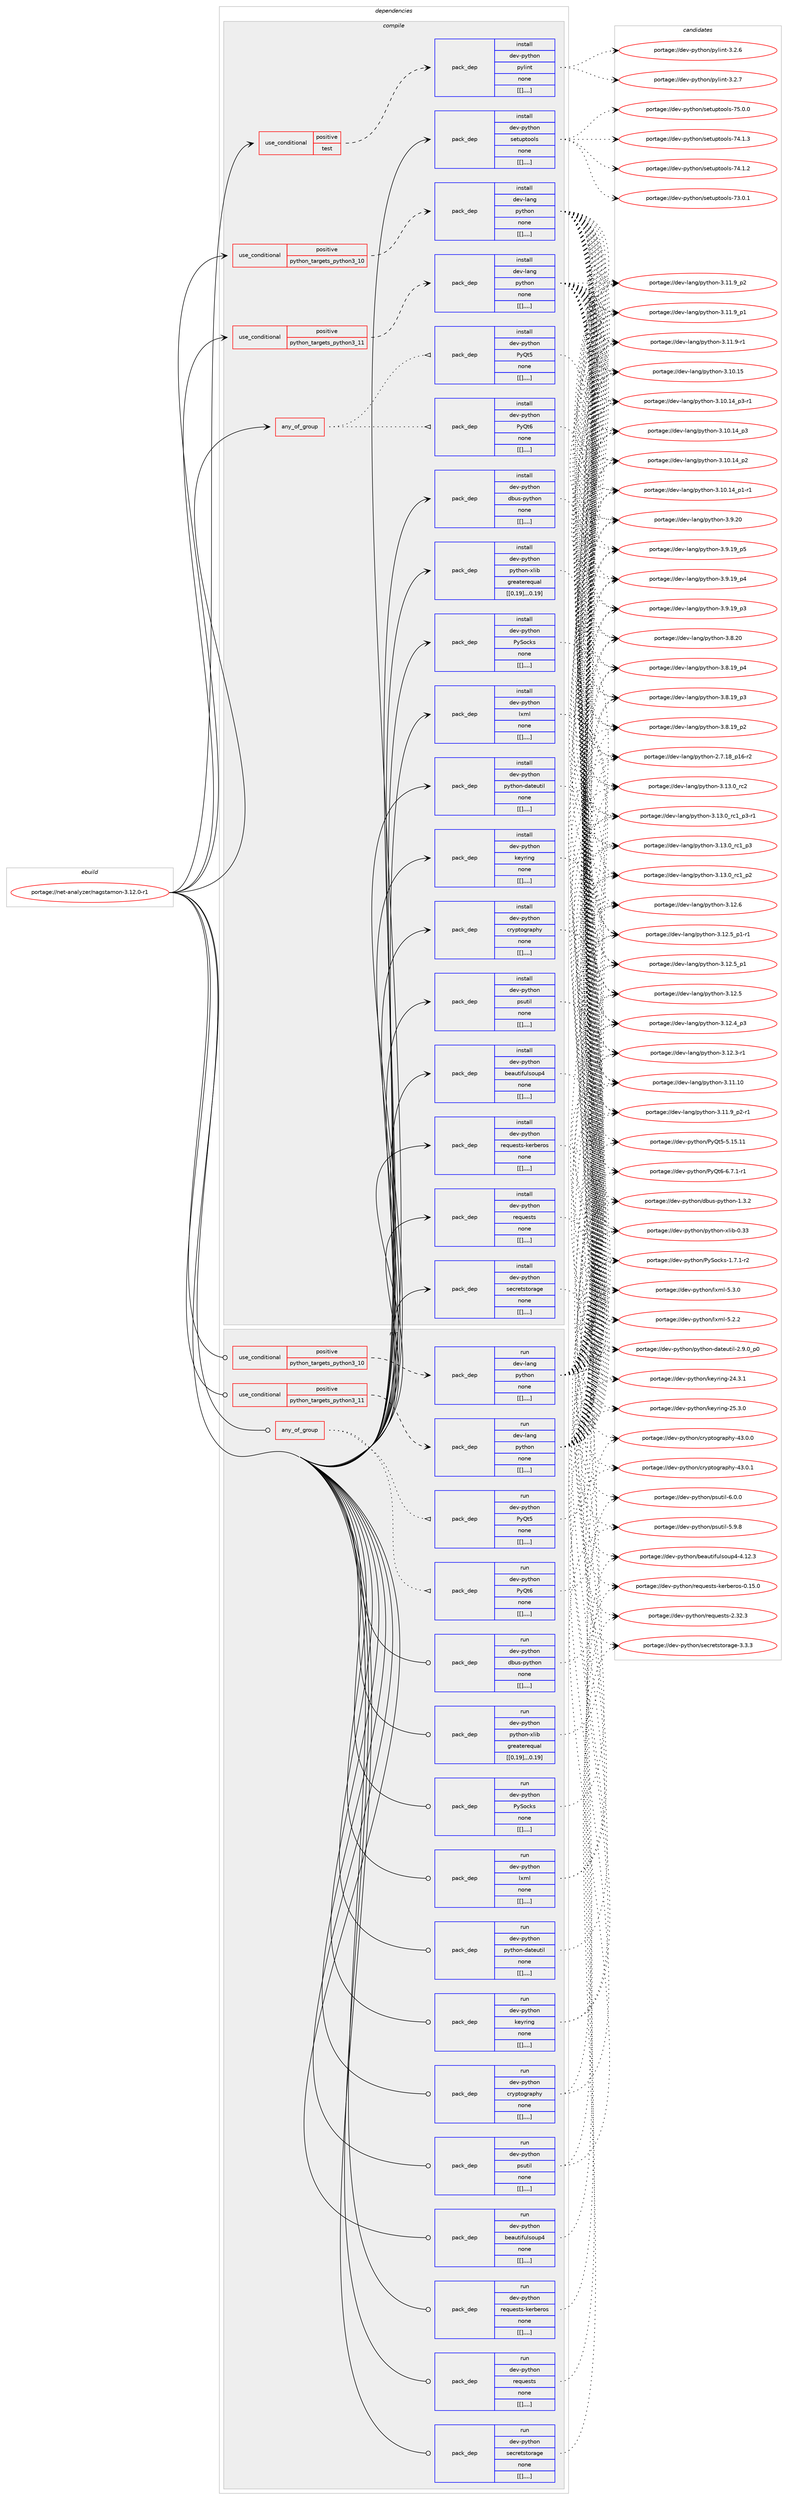 digraph prolog {

# *************
# Graph options
# *************

newrank=true;
concentrate=true;
compound=true;
graph [rankdir=LR,fontname=Helvetica,fontsize=10,ranksep=1.5];#, ranksep=2.5, nodesep=0.2];
edge  [arrowhead=vee];
node  [fontname=Helvetica,fontsize=10];

# **********
# The ebuild
# **********

subgraph cluster_leftcol {
color=gray;
label=<<i>ebuild</i>>;
id [label="portage://net-analyzer/nagstamon-3.12.0-r1", color=red, width=4, href="../net-analyzer/nagstamon-3.12.0-r1.svg"];
}

# ****************
# The dependencies
# ****************

subgraph cluster_midcol {
color=gray;
label=<<i>dependencies</i>>;
subgraph cluster_compile {
fillcolor="#eeeeee";
style=filled;
label=<<i>compile</i>>;
subgraph any2552 {
dependency357242 [label=<<TABLE BORDER="0" CELLBORDER="1" CELLSPACING="0" CELLPADDING="4"><TR><TD CELLPADDING="10">any_of_group</TD></TR></TABLE>>, shape=none, color=red];subgraph pack262703 {
dependency357243 [label=<<TABLE BORDER="0" CELLBORDER="1" CELLSPACING="0" CELLPADDING="4" WIDTH="220"><TR><TD ROWSPAN="6" CELLPADDING="30">pack_dep</TD></TR><TR><TD WIDTH="110">install</TD></TR><TR><TD>dev-python</TD></TR><TR><TD>PyQt6</TD></TR><TR><TD>none</TD></TR><TR><TD>[[],,,,]</TD></TR></TABLE>>, shape=none, color=blue];
}
dependency357242:e -> dependency357243:w [weight=20,style="dotted",arrowhead="oinv"];
subgraph pack262704 {
dependency357244 [label=<<TABLE BORDER="0" CELLBORDER="1" CELLSPACING="0" CELLPADDING="4" WIDTH="220"><TR><TD ROWSPAN="6" CELLPADDING="30">pack_dep</TD></TR><TR><TD WIDTH="110">install</TD></TR><TR><TD>dev-python</TD></TR><TR><TD>PyQt5</TD></TR><TR><TD>none</TD></TR><TR><TD>[[],,,,]</TD></TR></TABLE>>, shape=none, color=blue];
}
dependency357242:e -> dependency357244:w [weight=20,style="dotted",arrowhead="oinv"];
}
id:e -> dependency357242:w [weight=20,style="solid",arrowhead="vee"];
subgraph cond91809 {
dependency357245 [label=<<TABLE BORDER="0" CELLBORDER="1" CELLSPACING="0" CELLPADDING="4"><TR><TD ROWSPAN="3" CELLPADDING="10">use_conditional</TD></TR><TR><TD>positive</TD></TR><TR><TD>python_targets_python3_10</TD></TR></TABLE>>, shape=none, color=red];
subgraph pack262705 {
dependency357246 [label=<<TABLE BORDER="0" CELLBORDER="1" CELLSPACING="0" CELLPADDING="4" WIDTH="220"><TR><TD ROWSPAN="6" CELLPADDING="30">pack_dep</TD></TR><TR><TD WIDTH="110">install</TD></TR><TR><TD>dev-lang</TD></TR><TR><TD>python</TD></TR><TR><TD>none</TD></TR><TR><TD>[[],,,,]</TD></TR></TABLE>>, shape=none, color=blue];
}
dependency357245:e -> dependency357246:w [weight=20,style="dashed",arrowhead="vee"];
}
id:e -> dependency357245:w [weight=20,style="solid",arrowhead="vee"];
subgraph cond91810 {
dependency357247 [label=<<TABLE BORDER="0" CELLBORDER="1" CELLSPACING="0" CELLPADDING="4"><TR><TD ROWSPAN="3" CELLPADDING="10">use_conditional</TD></TR><TR><TD>positive</TD></TR><TR><TD>python_targets_python3_11</TD></TR></TABLE>>, shape=none, color=red];
subgraph pack262706 {
dependency357248 [label=<<TABLE BORDER="0" CELLBORDER="1" CELLSPACING="0" CELLPADDING="4" WIDTH="220"><TR><TD ROWSPAN="6" CELLPADDING="30">pack_dep</TD></TR><TR><TD WIDTH="110">install</TD></TR><TR><TD>dev-lang</TD></TR><TR><TD>python</TD></TR><TR><TD>none</TD></TR><TR><TD>[[],,,,]</TD></TR></TABLE>>, shape=none, color=blue];
}
dependency357247:e -> dependency357248:w [weight=20,style="dashed",arrowhead="vee"];
}
id:e -> dependency357247:w [weight=20,style="solid",arrowhead="vee"];
subgraph cond91811 {
dependency357249 [label=<<TABLE BORDER="0" CELLBORDER="1" CELLSPACING="0" CELLPADDING="4"><TR><TD ROWSPAN="3" CELLPADDING="10">use_conditional</TD></TR><TR><TD>positive</TD></TR><TR><TD>test</TD></TR></TABLE>>, shape=none, color=red];
subgraph pack262707 {
dependency357250 [label=<<TABLE BORDER="0" CELLBORDER="1" CELLSPACING="0" CELLPADDING="4" WIDTH="220"><TR><TD ROWSPAN="6" CELLPADDING="30">pack_dep</TD></TR><TR><TD WIDTH="110">install</TD></TR><TR><TD>dev-python</TD></TR><TR><TD>pylint</TD></TR><TR><TD>none</TD></TR><TR><TD>[[],,,,]</TD></TR></TABLE>>, shape=none, color=blue];
}
dependency357249:e -> dependency357250:w [weight=20,style="dashed",arrowhead="vee"];
}
id:e -> dependency357249:w [weight=20,style="solid",arrowhead="vee"];
subgraph pack262708 {
dependency357251 [label=<<TABLE BORDER="0" CELLBORDER="1" CELLSPACING="0" CELLPADDING="4" WIDTH="220"><TR><TD ROWSPAN="6" CELLPADDING="30">pack_dep</TD></TR><TR><TD WIDTH="110">install</TD></TR><TR><TD>dev-python</TD></TR><TR><TD>PySocks</TD></TR><TR><TD>none</TD></TR><TR><TD>[[],,,,]</TD></TR></TABLE>>, shape=none, color=blue];
}
id:e -> dependency357251:w [weight=20,style="solid",arrowhead="vee"];
subgraph pack262709 {
dependency357252 [label=<<TABLE BORDER="0" CELLBORDER="1" CELLSPACING="0" CELLPADDING="4" WIDTH="220"><TR><TD ROWSPAN="6" CELLPADDING="30">pack_dep</TD></TR><TR><TD WIDTH="110">install</TD></TR><TR><TD>dev-python</TD></TR><TR><TD>beautifulsoup4</TD></TR><TR><TD>none</TD></TR><TR><TD>[[],,,,]</TD></TR></TABLE>>, shape=none, color=blue];
}
id:e -> dependency357252:w [weight=20,style="solid",arrowhead="vee"];
subgraph pack262710 {
dependency357253 [label=<<TABLE BORDER="0" CELLBORDER="1" CELLSPACING="0" CELLPADDING="4" WIDTH="220"><TR><TD ROWSPAN="6" CELLPADDING="30">pack_dep</TD></TR><TR><TD WIDTH="110">install</TD></TR><TR><TD>dev-python</TD></TR><TR><TD>cryptography</TD></TR><TR><TD>none</TD></TR><TR><TD>[[],,,,]</TD></TR></TABLE>>, shape=none, color=blue];
}
id:e -> dependency357253:w [weight=20,style="solid",arrowhead="vee"];
subgraph pack262711 {
dependency357254 [label=<<TABLE BORDER="0" CELLBORDER="1" CELLSPACING="0" CELLPADDING="4" WIDTH="220"><TR><TD ROWSPAN="6" CELLPADDING="30">pack_dep</TD></TR><TR><TD WIDTH="110">install</TD></TR><TR><TD>dev-python</TD></TR><TR><TD>dbus-python</TD></TR><TR><TD>none</TD></TR><TR><TD>[[],,,,]</TD></TR></TABLE>>, shape=none, color=blue];
}
id:e -> dependency357254:w [weight=20,style="solid",arrowhead="vee"];
subgraph pack262712 {
dependency357255 [label=<<TABLE BORDER="0" CELLBORDER="1" CELLSPACING="0" CELLPADDING="4" WIDTH="220"><TR><TD ROWSPAN="6" CELLPADDING="30">pack_dep</TD></TR><TR><TD WIDTH="110">install</TD></TR><TR><TD>dev-python</TD></TR><TR><TD>keyring</TD></TR><TR><TD>none</TD></TR><TR><TD>[[],,,,]</TD></TR></TABLE>>, shape=none, color=blue];
}
id:e -> dependency357255:w [weight=20,style="solid",arrowhead="vee"];
subgraph pack262713 {
dependency357256 [label=<<TABLE BORDER="0" CELLBORDER="1" CELLSPACING="0" CELLPADDING="4" WIDTH="220"><TR><TD ROWSPAN="6" CELLPADDING="30">pack_dep</TD></TR><TR><TD WIDTH="110">install</TD></TR><TR><TD>dev-python</TD></TR><TR><TD>lxml</TD></TR><TR><TD>none</TD></TR><TR><TD>[[],,,,]</TD></TR></TABLE>>, shape=none, color=blue];
}
id:e -> dependency357256:w [weight=20,style="solid",arrowhead="vee"];
subgraph pack262714 {
dependency357257 [label=<<TABLE BORDER="0" CELLBORDER="1" CELLSPACING="0" CELLPADDING="4" WIDTH="220"><TR><TD ROWSPAN="6" CELLPADDING="30">pack_dep</TD></TR><TR><TD WIDTH="110">install</TD></TR><TR><TD>dev-python</TD></TR><TR><TD>psutil</TD></TR><TR><TD>none</TD></TR><TR><TD>[[],,,,]</TD></TR></TABLE>>, shape=none, color=blue];
}
id:e -> dependency357257:w [weight=20,style="solid",arrowhead="vee"];
subgraph pack262715 {
dependency357258 [label=<<TABLE BORDER="0" CELLBORDER="1" CELLSPACING="0" CELLPADDING="4" WIDTH="220"><TR><TD ROWSPAN="6" CELLPADDING="30">pack_dep</TD></TR><TR><TD WIDTH="110">install</TD></TR><TR><TD>dev-python</TD></TR><TR><TD>python-dateutil</TD></TR><TR><TD>none</TD></TR><TR><TD>[[],,,,]</TD></TR></TABLE>>, shape=none, color=blue];
}
id:e -> dependency357258:w [weight=20,style="solid",arrowhead="vee"];
subgraph pack262716 {
dependency357259 [label=<<TABLE BORDER="0" CELLBORDER="1" CELLSPACING="0" CELLPADDING="4" WIDTH="220"><TR><TD ROWSPAN="6" CELLPADDING="30">pack_dep</TD></TR><TR><TD WIDTH="110">install</TD></TR><TR><TD>dev-python</TD></TR><TR><TD>python-xlib</TD></TR><TR><TD>greaterequal</TD></TR><TR><TD>[[0,19],,,0.19]</TD></TR></TABLE>>, shape=none, color=blue];
}
id:e -> dependency357259:w [weight=20,style="solid",arrowhead="vee"];
subgraph pack262717 {
dependency357260 [label=<<TABLE BORDER="0" CELLBORDER="1" CELLSPACING="0" CELLPADDING="4" WIDTH="220"><TR><TD ROWSPAN="6" CELLPADDING="30">pack_dep</TD></TR><TR><TD WIDTH="110">install</TD></TR><TR><TD>dev-python</TD></TR><TR><TD>requests</TD></TR><TR><TD>none</TD></TR><TR><TD>[[],,,,]</TD></TR></TABLE>>, shape=none, color=blue];
}
id:e -> dependency357260:w [weight=20,style="solid",arrowhead="vee"];
subgraph pack262718 {
dependency357261 [label=<<TABLE BORDER="0" CELLBORDER="1" CELLSPACING="0" CELLPADDING="4" WIDTH="220"><TR><TD ROWSPAN="6" CELLPADDING="30">pack_dep</TD></TR><TR><TD WIDTH="110">install</TD></TR><TR><TD>dev-python</TD></TR><TR><TD>requests-kerberos</TD></TR><TR><TD>none</TD></TR><TR><TD>[[],,,,]</TD></TR></TABLE>>, shape=none, color=blue];
}
id:e -> dependency357261:w [weight=20,style="solid",arrowhead="vee"];
subgraph pack262719 {
dependency357262 [label=<<TABLE BORDER="0" CELLBORDER="1" CELLSPACING="0" CELLPADDING="4" WIDTH="220"><TR><TD ROWSPAN="6" CELLPADDING="30">pack_dep</TD></TR><TR><TD WIDTH="110">install</TD></TR><TR><TD>dev-python</TD></TR><TR><TD>secretstorage</TD></TR><TR><TD>none</TD></TR><TR><TD>[[],,,,]</TD></TR></TABLE>>, shape=none, color=blue];
}
id:e -> dependency357262:w [weight=20,style="solid",arrowhead="vee"];
subgraph pack262720 {
dependency357263 [label=<<TABLE BORDER="0" CELLBORDER="1" CELLSPACING="0" CELLPADDING="4" WIDTH="220"><TR><TD ROWSPAN="6" CELLPADDING="30">pack_dep</TD></TR><TR><TD WIDTH="110">install</TD></TR><TR><TD>dev-python</TD></TR><TR><TD>setuptools</TD></TR><TR><TD>none</TD></TR><TR><TD>[[],,,,]</TD></TR></TABLE>>, shape=none, color=blue];
}
id:e -> dependency357263:w [weight=20,style="solid",arrowhead="vee"];
}
subgraph cluster_compileandrun {
fillcolor="#eeeeee";
style=filled;
label=<<i>compile and run</i>>;
}
subgraph cluster_run {
fillcolor="#eeeeee";
style=filled;
label=<<i>run</i>>;
subgraph any2553 {
dependency357264 [label=<<TABLE BORDER="0" CELLBORDER="1" CELLSPACING="0" CELLPADDING="4"><TR><TD CELLPADDING="10">any_of_group</TD></TR></TABLE>>, shape=none, color=red];subgraph pack262721 {
dependency357265 [label=<<TABLE BORDER="0" CELLBORDER="1" CELLSPACING="0" CELLPADDING="4" WIDTH="220"><TR><TD ROWSPAN="6" CELLPADDING="30">pack_dep</TD></TR><TR><TD WIDTH="110">run</TD></TR><TR><TD>dev-python</TD></TR><TR><TD>PyQt6</TD></TR><TR><TD>none</TD></TR><TR><TD>[[],,,,]</TD></TR></TABLE>>, shape=none, color=blue];
}
dependency357264:e -> dependency357265:w [weight=20,style="dotted",arrowhead="oinv"];
subgraph pack262722 {
dependency357266 [label=<<TABLE BORDER="0" CELLBORDER="1" CELLSPACING="0" CELLPADDING="4" WIDTH="220"><TR><TD ROWSPAN="6" CELLPADDING="30">pack_dep</TD></TR><TR><TD WIDTH="110">run</TD></TR><TR><TD>dev-python</TD></TR><TR><TD>PyQt5</TD></TR><TR><TD>none</TD></TR><TR><TD>[[],,,,]</TD></TR></TABLE>>, shape=none, color=blue];
}
dependency357264:e -> dependency357266:w [weight=20,style="dotted",arrowhead="oinv"];
}
id:e -> dependency357264:w [weight=20,style="solid",arrowhead="odot"];
subgraph cond91812 {
dependency357267 [label=<<TABLE BORDER="0" CELLBORDER="1" CELLSPACING="0" CELLPADDING="4"><TR><TD ROWSPAN="3" CELLPADDING="10">use_conditional</TD></TR><TR><TD>positive</TD></TR><TR><TD>python_targets_python3_10</TD></TR></TABLE>>, shape=none, color=red];
subgraph pack262723 {
dependency357268 [label=<<TABLE BORDER="0" CELLBORDER="1" CELLSPACING="0" CELLPADDING="4" WIDTH="220"><TR><TD ROWSPAN="6" CELLPADDING="30">pack_dep</TD></TR><TR><TD WIDTH="110">run</TD></TR><TR><TD>dev-lang</TD></TR><TR><TD>python</TD></TR><TR><TD>none</TD></TR><TR><TD>[[],,,,]</TD></TR></TABLE>>, shape=none, color=blue];
}
dependency357267:e -> dependency357268:w [weight=20,style="dashed",arrowhead="vee"];
}
id:e -> dependency357267:w [weight=20,style="solid",arrowhead="odot"];
subgraph cond91813 {
dependency357269 [label=<<TABLE BORDER="0" CELLBORDER="1" CELLSPACING="0" CELLPADDING="4"><TR><TD ROWSPAN="3" CELLPADDING="10">use_conditional</TD></TR><TR><TD>positive</TD></TR><TR><TD>python_targets_python3_11</TD></TR></TABLE>>, shape=none, color=red];
subgraph pack262724 {
dependency357270 [label=<<TABLE BORDER="0" CELLBORDER="1" CELLSPACING="0" CELLPADDING="4" WIDTH="220"><TR><TD ROWSPAN="6" CELLPADDING="30">pack_dep</TD></TR><TR><TD WIDTH="110">run</TD></TR><TR><TD>dev-lang</TD></TR><TR><TD>python</TD></TR><TR><TD>none</TD></TR><TR><TD>[[],,,,]</TD></TR></TABLE>>, shape=none, color=blue];
}
dependency357269:e -> dependency357270:w [weight=20,style="dashed",arrowhead="vee"];
}
id:e -> dependency357269:w [weight=20,style="solid",arrowhead="odot"];
subgraph pack262725 {
dependency357271 [label=<<TABLE BORDER="0" CELLBORDER="1" CELLSPACING="0" CELLPADDING="4" WIDTH="220"><TR><TD ROWSPAN="6" CELLPADDING="30">pack_dep</TD></TR><TR><TD WIDTH="110">run</TD></TR><TR><TD>dev-python</TD></TR><TR><TD>PySocks</TD></TR><TR><TD>none</TD></TR><TR><TD>[[],,,,]</TD></TR></TABLE>>, shape=none, color=blue];
}
id:e -> dependency357271:w [weight=20,style="solid",arrowhead="odot"];
subgraph pack262726 {
dependency357272 [label=<<TABLE BORDER="0" CELLBORDER="1" CELLSPACING="0" CELLPADDING="4" WIDTH="220"><TR><TD ROWSPAN="6" CELLPADDING="30">pack_dep</TD></TR><TR><TD WIDTH="110">run</TD></TR><TR><TD>dev-python</TD></TR><TR><TD>beautifulsoup4</TD></TR><TR><TD>none</TD></TR><TR><TD>[[],,,,]</TD></TR></TABLE>>, shape=none, color=blue];
}
id:e -> dependency357272:w [weight=20,style="solid",arrowhead="odot"];
subgraph pack262727 {
dependency357273 [label=<<TABLE BORDER="0" CELLBORDER="1" CELLSPACING="0" CELLPADDING="4" WIDTH="220"><TR><TD ROWSPAN="6" CELLPADDING="30">pack_dep</TD></TR><TR><TD WIDTH="110">run</TD></TR><TR><TD>dev-python</TD></TR><TR><TD>cryptography</TD></TR><TR><TD>none</TD></TR><TR><TD>[[],,,,]</TD></TR></TABLE>>, shape=none, color=blue];
}
id:e -> dependency357273:w [weight=20,style="solid",arrowhead="odot"];
subgraph pack262728 {
dependency357274 [label=<<TABLE BORDER="0" CELLBORDER="1" CELLSPACING="0" CELLPADDING="4" WIDTH="220"><TR><TD ROWSPAN="6" CELLPADDING="30">pack_dep</TD></TR><TR><TD WIDTH="110">run</TD></TR><TR><TD>dev-python</TD></TR><TR><TD>dbus-python</TD></TR><TR><TD>none</TD></TR><TR><TD>[[],,,,]</TD></TR></TABLE>>, shape=none, color=blue];
}
id:e -> dependency357274:w [weight=20,style="solid",arrowhead="odot"];
subgraph pack262729 {
dependency357275 [label=<<TABLE BORDER="0" CELLBORDER="1" CELLSPACING="0" CELLPADDING="4" WIDTH="220"><TR><TD ROWSPAN="6" CELLPADDING="30">pack_dep</TD></TR><TR><TD WIDTH="110">run</TD></TR><TR><TD>dev-python</TD></TR><TR><TD>keyring</TD></TR><TR><TD>none</TD></TR><TR><TD>[[],,,,]</TD></TR></TABLE>>, shape=none, color=blue];
}
id:e -> dependency357275:w [weight=20,style="solid",arrowhead="odot"];
subgraph pack262730 {
dependency357276 [label=<<TABLE BORDER="0" CELLBORDER="1" CELLSPACING="0" CELLPADDING="4" WIDTH="220"><TR><TD ROWSPAN="6" CELLPADDING="30">pack_dep</TD></TR><TR><TD WIDTH="110">run</TD></TR><TR><TD>dev-python</TD></TR><TR><TD>lxml</TD></TR><TR><TD>none</TD></TR><TR><TD>[[],,,,]</TD></TR></TABLE>>, shape=none, color=blue];
}
id:e -> dependency357276:w [weight=20,style="solid",arrowhead="odot"];
subgraph pack262731 {
dependency357277 [label=<<TABLE BORDER="0" CELLBORDER="1" CELLSPACING="0" CELLPADDING="4" WIDTH="220"><TR><TD ROWSPAN="6" CELLPADDING="30">pack_dep</TD></TR><TR><TD WIDTH="110">run</TD></TR><TR><TD>dev-python</TD></TR><TR><TD>psutil</TD></TR><TR><TD>none</TD></TR><TR><TD>[[],,,,]</TD></TR></TABLE>>, shape=none, color=blue];
}
id:e -> dependency357277:w [weight=20,style="solid",arrowhead="odot"];
subgraph pack262732 {
dependency357278 [label=<<TABLE BORDER="0" CELLBORDER="1" CELLSPACING="0" CELLPADDING="4" WIDTH="220"><TR><TD ROWSPAN="6" CELLPADDING="30">pack_dep</TD></TR><TR><TD WIDTH="110">run</TD></TR><TR><TD>dev-python</TD></TR><TR><TD>python-dateutil</TD></TR><TR><TD>none</TD></TR><TR><TD>[[],,,,]</TD></TR></TABLE>>, shape=none, color=blue];
}
id:e -> dependency357278:w [weight=20,style="solid",arrowhead="odot"];
subgraph pack262733 {
dependency357279 [label=<<TABLE BORDER="0" CELLBORDER="1" CELLSPACING="0" CELLPADDING="4" WIDTH="220"><TR><TD ROWSPAN="6" CELLPADDING="30">pack_dep</TD></TR><TR><TD WIDTH="110">run</TD></TR><TR><TD>dev-python</TD></TR><TR><TD>python-xlib</TD></TR><TR><TD>greaterequal</TD></TR><TR><TD>[[0,19],,,0.19]</TD></TR></TABLE>>, shape=none, color=blue];
}
id:e -> dependency357279:w [weight=20,style="solid",arrowhead="odot"];
subgraph pack262734 {
dependency357280 [label=<<TABLE BORDER="0" CELLBORDER="1" CELLSPACING="0" CELLPADDING="4" WIDTH="220"><TR><TD ROWSPAN="6" CELLPADDING="30">pack_dep</TD></TR><TR><TD WIDTH="110">run</TD></TR><TR><TD>dev-python</TD></TR><TR><TD>requests</TD></TR><TR><TD>none</TD></TR><TR><TD>[[],,,,]</TD></TR></TABLE>>, shape=none, color=blue];
}
id:e -> dependency357280:w [weight=20,style="solid",arrowhead="odot"];
subgraph pack262735 {
dependency357281 [label=<<TABLE BORDER="0" CELLBORDER="1" CELLSPACING="0" CELLPADDING="4" WIDTH="220"><TR><TD ROWSPAN="6" CELLPADDING="30">pack_dep</TD></TR><TR><TD WIDTH="110">run</TD></TR><TR><TD>dev-python</TD></TR><TR><TD>requests-kerberos</TD></TR><TR><TD>none</TD></TR><TR><TD>[[],,,,]</TD></TR></TABLE>>, shape=none, color=blue];
}
id:e -> dependency357281:w [weight=20,style="solid",arrowhead="odot"];
subgraph pack262736 {
dependency357282 [label=<<TABLE BORDER="0" CELLBORDER="1" CELLSPACING="0" CELLPADDING="4" WIDTH="220"><TR><TD ROWSPAN="6" CELLPADDING="30">pack_dep</TD></TR><TR><TD WIDTH="110">run</TD></TR><TR><TD>dev-python</TD></TR><TR><TD>secretstorage</TD></TR><TR><TD>none</TD></TR><TR><TD>[[],,,,]</TD></TR></TABLE>>, shape=none, color=blue];
}
id:e -> dependency357282:w [weight=20,style="solid",arrowhead="odot"];
}
}

# **************
# The candidates
# **************

subgraph cluster_choices {
rank=same;
color=gray;
label=<<i>candidates</i>>;

subgraph choice262703 {
color=black;
nodesep=1;
choice10010111845112121116104111110478012181116544554465546494511449 [label="portage://dev-python/PyQt6-6.7.1-r1", color=red, width=4,href="../dev-python/PyQt6-6.7.1-r1.svg"];
dependency357243:e -> choice10010111845112121116104111110478012181116544554465546494511449:w [style=dotted,weight="100"];
}
subgraph choice262704 {
color=black;
nodesep=1;
choice10010111845112121116104111110478012181116534553464953464949 [label="portage://dev-python/PyQt5-5.15.11", color=red, width=4,href="../dev-python/PyQt5-5.15.11.svg"];
dependency357244:e -> choice10010111845112121116104111110478012181116534553464953464949:w [style=dotted,weight="100"];
}
subgraph choice262705 {
color=black;
nodesep=1;
choice10010111845108971101034711212111610411111045514649514648951149950 [label="portage://dev-lang/python-3.13.0_rc2", color=red, width=4,href="../dev-lang/python-3.13.0_rc2.svg"];
choice1001011184510897110103471121211161041111104551464951464895114994995112514511449 [label="portage://dev-lang/python-3.13.0_rc1_p3-r1", color=red, width=4,href="../dev-lang/python-3.13.0_rc1_p3-r1.svg"];
choice100101118451089711010347112121116104111110455146495146489511499499511251 [label="portage://dev-lang/python-3.13.0_rc1_p3", color=red, width=4,href="../dev-lang/python-3.13.0_rc1_p3.svg"];
choice100101118451089711010347112121116104111110455146495146489511499499511250 [label="portage://dev-lang/python-3.13.0_rc1_p2", color=red, width=4,href="../dev-lang/python-3.13.0_rc1_p2.svg"];
choice10010111845108971101034711212111610411111045514649504654 [label="portage://dev-lang/python-3.12.6", color=red, width=4,href="../dev-lang/python-3.12.6.svg"];
choice1001011184510897110103471121211161041111104551464950465395112494511449 [label="portage://dev-lang/python-3.12.5_p1-r1", color=red, width=4,href="../dev-lang/python-3.12.5_p1-r1.svg"];
choice100101118451089711010347112121116104111110455146495046539511249 [label="portage://dev-lang/python-3.12.5_p1", color=red, width=4,href="../dev-lang/python-3.12.5_p1.svg"];
choice10010111845108971101034711212111610411111045514649504653 [label="portage://dev-lang/python-3.12.5", color=red, width=4,href="../dev-lang/python-3.12.5.svg"];
choice100101118451089711010347112121116104111110455146495046529511251 [label="portage://dev-lang/python-3.12.4_p3", color=red, width=4,href="../dev-lang/python-3.12.4_p3.svg"];
choice100101118451089711010347112121116104111110455146495046514511449 [label="portage://dev-lang/python-3.12.3-r1", color=red, width=4,href="../dev-lang/python-3.12.3-r1.svg"];
choice1001011184510897110103471121211161041111104551464949464948 [label="portage://dev-lang/python-3.11.10", color=red, width=4,href="../dev-lang/python-3.11.10.svg"];
choice1001011184510897110103471121211161041111104551464949465795112504511449 [label="portage://dev-lang/python-3.11.9_p2-r1", color=red, width=4,href="../dev-lang/python-3.11.9_p2-r1.svg"];
choice100101118451089711010347112121116104111110455146494946579511250 [label="portage://dev-lang/python-3.11.9_p2", color=red, width=4,href="../dev-lang/python-3.11.9_p2.svg"];
choice100101118451089711010347112121116104111110455146494946579511249 [label="portage://dev-lang/python-3.11.9_p1", color=red, width=4,href="../dev-lang/python-3.11.9_p1.svg"];
choice100101118451089711010347112121116104111110455146494946574511449 [label="portage://dev-lang/python-3.11.9-r1", color=red, width=4,href="../dev-lang/python-3.11.9-r1.svg"];
choice1001011184510897110103471121211161041111104551464948464953 [label="portage://dev-lang/python-3.10.15", color=red, width=4,href="../dev-lang/python-3.10.15.svg"];
choice100101118451089711010347112121116104111110455146494846495295112514511449 [label="portage://dev-lang/python-3.10.14_p3-r1", color=red, width=4,href="../dev-lang/python-3.10.14_p3-r1.svg"];
choice10010111845108971101034711212111610411111045514649484649529511251 [label="portage://dev-lang/python-3.10.14_p3", color=red, width=4,href="../dev-lang/python-3.10.14_p3.svg"];
choice10010111845108971101034711212111610411111045514649484649529511250 [label="portage://dev-lang/python-3.10.14_p2", color=red, width=4,href="../dev-lang/python-3.10.14_p2.svg"];
choice100101118451089711010347112121116104111110455146494846495295112494511449 [label="portage://dev-lang/python-3.10.14_p1-r1", color=red, width=4,href="../dev-lang/python-3.10.14_p1-r1.svg"];
choice10010111845108971101034711212111610411111045514657465048 [label="portage://dev-lang/python-3.9.20", color=red, width=4,href="../dev-lang/python-3.9.20.svg"];
choice100101118451089711010347112121116104111110455146574649579511253 [label="portage://dev-lang/python-3.9.19_p5", color=red, width=4,href="../dev-lang/python-3.9.19_p5.svg"];
choice100101118451089711010347112121116104111110455146574649579511252 [label="portage://dev-lang/python-3.9.19_p4", color=red, width=4,href="../dev-lang/python-3.9.19_p4.svg"];
choice100101118451089711010347112121116104111110455146574649579511251 [label="portage://dev-lang/python-3.9.19_p3", color=red, width=4,href="../dev-lang/python-3.9.19_p3.svg"];
choice10010111845108971101034711212111610411111045514656465048 [label="portage://dev-lang/python-3.8.20", color=red, width=4,href="../dev-lang/python-3.8.20.svg"];
choice100101118451089711010347112121116104111110455146564649579511252 [label="portage://dev-lang/python-3.8.19_p4", color=red, width=4,href="../dev-lang/python-3.8.19_p4.svg"];
choice100101118451089711010347112121116104111110455146564649579511251 [label="portage://dev-lang/python-3.8.19_p3", color=red, width=4,href="../dev-lang/python-3.8.19_p3.svg"];
choice100101118451089711010347112121116104111110455146564649579511250 [label="portage://dev-lang/python-3.8.19_p2", color=red, width=4,href="../dev-lang/python-3.8.19_p2.svg"];
choice100101118451089711010347112121116104111110455046554649569511249544511450 [label="portage://dev-lang/python-2.7.18_p16-r2", color=red, width=4,href="../dev-lang/python-2.7.18_p16-r2.svg"];
dependency357246:e -> choice10010111845108971101034711212111610411111045514649514648951149950:w [style=dotted,weight="100"];
dependency357246:e -> choice1001011184510897110103471121211161041111104551464951464895114994995112514511449:w [style=dotted,weight="100"];
dependency357246:e -> choice100101118451089711010347112121116104111110455146495146489511499499511251:w [style=dotted,weight="100"];
dependency357246:e -> choice100101118451089711010347112121116104111110455146495146489511499499511250:w [style=dotted,weight="100"];
dependency357246:e -> choice10010111845108971101034711212111610411111045514649504654:w [style=dotted,weight="100"];
dependency357246:e -> choice1001011184510897110103471121211161041111104551464950465395112494511449:w [style=dotted,weight="100"];
dependency357246:e -> choice100101118451089711010347112121116104111110455146495046539511249:w [style=dotted,weight="100"];
dependency357246:e -> choice10010111845108971101034711212111610411111045514649504653:w [style=dotted,weight="100"];
dependency357246:e -> choice100101118451089711010347112121116104111110455146495046529511251:w [style=dotted,weight="100"];
dependency357246:e -> choice100101118451089711010347112121116104111110455146495046514511449:w [style=dotted,weight="100"];
dependency357246:e -> choice1001011184510897110103471121211161041111104551464949464948:w [style=dotted,weight="100"];
dependency357246:e -> choice1001011184510897110103471121211161041111104551464949465795112504511449:w [style=dotted,weight="100"];
dependency357246:e -> choice100101118451089711010347112121116104111110455146494946579511250:w [style=dotted,weight="100"];
dependency357246:e -> choice100101118451089711010347112121116104111110455146494946579511249:w [style=dotted,weight="100"];
dependency357246:e -> choice100101118451089711010347112121116104111110455146494946574511449:w [style=dotted,weight="100"];
dependency357246:e -> choice1001011184510897110103471121211161041111104551464948464953:w [style=dotted,weight="100"];
dependency357246:e -> choice100101118451089711010347112121116104111110455146494846495295112514511449:w [style=dotted,weight="100"];
dependency357246:e -> choice10010111845108971101034711212111610411111045514649484649529511251:w [style=dotted,weight="100"];
dependency357246:e -> choice10010111845108971101034711212111610411111045514649484649529511250:w [style=dotted,weight="100"];
dependency357246:e -> choice100101118451089711010347112121116104111110455146494846495295112494511449:w [style=dotted,weight="100"];
dependency357246:e -> choice10010111845108971101034711212111610411111045514657465048:w [style=dotted,weight="100"];
dependency357246:e -> choice100101118451089711010347112121116104111110455146574649579511253:w [style=dotted,weight="100"];
dependency357246:e -> choice100101118451089711010347112121116104111110455146574649579511252:w [style=dotted,weight="100"];
dependency357246:e -> choice100101118451089711010347112121116104111110455146574649579511251:w [style=dotted,weight="100"];
dependency357246:e -> choice10010111845108971101034711212111610411111045514656465048:w [style=dotted,weight="100"];
dependency357246:e -> choice100101118451089711010347112121116104111110455146564649579511252:w [style=dotted,weight="100"];
dependency357246:e -> choice100101118451089711010347112121116104111110455146564649579511251:w [style=dotted,weight="100"];
dependency357246:e -> choice100101118451089711010347112121116104111110455146564649579511250:w [style=dotted,weight="100"];
dependency357246:e -> choice100101118451089711010347112121116104111110455046554649569511249544511450:w [style=dotted,weight="100"];
}
subgraph choice262706 {
color=black;
nodesep=1;
choice10010111845108971101034711212111610411111045514649514648951149950 [label="portage://dev-lang/python-3.13.0_rc2", color=red, width=4,href="../dev-lang/python-3.13.0_rc2.svg"];
choice1001011184510897110103471121211161041111104551464951464895114994995112514511449 [label="portage://dev-lang/python-3.13.0_rc1_p3-r1", color=red, width=4,href="../dev-lang/python-3.13.0_rc1_p3-r1.svg"];
choice100101118451089711010347112121116104111110455146495146489511499499511251 [label="portage://dev-lang/python-3.13.0_rc1_p3", color=red, width=4,href="../dev-lang/python-3.13.0_rc1_p3.svg"];
choice100101118451089711010347112121116104111110455146495146489511499499511250 [label="portage://dev-lang/python-3.13.0_rc1_p2", color=red, width=4,href="../dev-lang/python-3.13.0_rc1_p2.svg"];
choice10010111845108971101034711212111610411111045514649504654 [label="portage://dev-lang/python-3.12.6", color=red, width=4,href="../dev-lang/python-3.12.6.svg"];
choice1001011184510897110103471121211161041111104551464950465395112494511449 [label="portage://dev-lang/python-3.12.5_p1-r1", color=red, width=4,href="../dev-lang/python-3.12.5_p1-r1.svg"];
choice100101118451089711010347112121116104111110455146495046539511249 [label="portage://dev-lang/python-3.12.5_p1", color=red, width=4,href="../dev-lang/python-3.12.5_p1.svg"];
choice10010111845108971101034711212111610411111045514649504653 [label="portage://dev-lang/python-3.12.5", color=red, width=4,href="../dev-lang/python-3.12.5.svg"];
choice100101118451089711010347112121116104111110455146495046529511251 [label="portage://dev-lang/python-3.12.4_p3", color=red, width=4,href="../dev-lang/python-3.12.4_p3.svg"];
choice100101118451089711010347112121116104111110455146495046514511449 [label="portage://dev-lang/python-3.12.3-r1", color=red, width=4,href="../dev-lang/python-3.12.3-r1.svg"];
choice1001011184510897110103471121211161041111104551464949464948 [label="portage://dev-lang/python-3.11.10", color=red, width=4,href="../dev-lang/python-3.11.10.svg"];
choice1001011184510897110103471121211161041111104551464949465795112504511449 [label="portage://dev-lang/python-3.11.9_p2-r1", color=red, width=4,href="../dev-lang/python-3.11.9_p2-r1.svg"];
choice100101118451089711010347112121116104111110455146494946579511250 [label="portage://dev-lang/python-3.11.9_p2", color=red, width=4,href="../dev-lang/python-3.11.9_p2.svg"];
choice100101118451089711010347112121116104111110455146494946579511249 [label="portage://dev-lang/python-3.11.9_p1", color=red, width=4,href="../dev-lang/python-3.11.9_p1.svg"];
choice100101118451089711010347112121116104111110455146494946574511449 [label="portage://dev-lang/python-3.11.9-r1", color=red, width=4,href="../dev-lang/python-3.11.9-r1.svg"];
choice1001011184510897110103471121211161041111104551464948464953 [label="portage://dev-lang/python-3.10.15", color=red, width=4,href="../dev-lang/python-3.10.15.svg"];
choice100101118451089711010347112121116104111110455146494846495295112514511449 [label="portage://dev-lang/python-3.10.14_p3-r1", color=red, width=4,href="../dev-lang/python-3.10.14_p3-r1.svg"];
choice10010111845108971101034711212111610411111045514649484649529511251 [label="portage://dev-lang/python-3.10.14_p3", color=red, width=4,href="../dev-lang/python-3.10.14_p3.svg"];
choice10010111845108971101034711212111610411111045514649484649529511250 [label="portage://dev-lang/python-3.10.14_p2", color=red, width=4,href="../dev-lang/python-3.10.14_p2.svg"];
choice100101118451089711010347112121116104111110455146494846495295112494511449 [label="portage://dev-lang/python-3.10.14_p1-r1", color=red, width=4,href="../dev-lang/python-3.10.14_p1-r1.svg"];
choice10010111845108971101034711212111610411111045514657465048 [label="portage://dev-lang/python-3.9.20", color=red, width=4,href="../dev-lang/python-3.9.20.svg"];
choice100101118451089711010347112121116104111110455146574649579511253 [label="portage://dev-lang/python-3.9.19_p5", color=red, width=4,href="../dev-lang/python-3.9.19_p5.svg"];
choice100101118451089711010347112121116104111110455146574649579511252 [label="portage://dev-lang/python-3.9.19_p4", color=red, width=4,href="../dev-lang/python-3.9.19_p4.svg"];
choice100101118451089711010347112121116104111110455146574649579511251 [label="portage://dev-lang/python-3.9.19_p3", color=red, width=4,href="../dev-lang/python-3.9.19_p3.svg"];
choice10010111845108971101034711212111610411111045514656465048 [label="portage://dev-lang/python-3.8.20", color=red, width=4,href="../dev-lang/python-3.8.20.svg"];
choice100101118451089711010347112121116104111110455146564649579511252 [label="portage://dev-lang/python-3.8.19_p4", color=red, width=4,href="../dev-lang/python-3.8.19_p4.svg"];
choice100101118451089711010347112121116104111110455146564649579511251 [label="portage://dev-lang/python-3.8.19_p3", color=red, width=4,href="../dev-lang/python-3.8.19_p3.svg"];
choice100101118451089711010347112121116104111110455146564649579511250 [label="portage://dev-lang/python-3.8.19_p2", color=red, width=4,href="../dev-lang/python-3.8.19_p2.svg"];
choice100101118451089711010347112121116104111110455046554649569511249544511450 [label="portage://dev-lang/python-2.7.18_p16-r2", color=red, width=4,href="../dev-lang/python-2.7.18_p16-r2.svg"];
dependency357248:e -> choice10010111845108971101034711212111610411111045514649514648951149950:w [style=dotted,weight="100"];
dependency357248:e -> choice1001011184510897110103471121211161041111104551464951464895114994995112514511449:w [style=dotted,weight="100"];
dependency357248:e -> choice100101118451089711010347112121116104111110455146495146489511499499511251:w [style=dotted,weight="100"];
dependency357248:e -> choice100101118451089711010347112121116104111110455146495146489511499499511250:w [style=dotted,weight="100"];
dependency357248:e -> choice10010111845108971101034711212111610411111045514649504654:w [style=dotted,weight="100"];
dependency357248:e -> choice1001011184510897110103471121211161041111104551464950465395112494511449:w [style=dotted,weight="100"];
dependency357248:e -> choice100101118451089711010347112121116104111110455146495046539511249:w [style=dotted,weight="100"];
dependency357248:e -> choice10010111845108971101034711212111610411111045514649504653:w [style=dotted,weight="100"];
dependency357248:e -> choice100101118451089711010347112121116104111110455146495046529511251:w [style=dotted,weight="100"];
dependency357248:e -> choice100101118451089711010347112121116104111110455146495046514511449:w [style=dotted,weight="100"];
dependency357248:e -> choice1001011184510897110103471121211161041111104551464949464948:w [style=dotted,weight="100"];
dependency357248:e -> choice1001011184510897110103471121211161041111104551464949465795112504511449:w [style=dotted,weight="100"];
dependency357248:e -> choice100101118451089711010347112121116104111110455146494946579511250:w [style=dotted,weight="100"];
dependency357248:e -> choice100101118451089711010347112121116104111110455146494946579511249:w [style=dotted,weight="100"];
dependency357248:e -> choice100101118451089711010347112121116104111110455146494946574511449:w [style=dotted,weight="100"];
dependency357248:e -> choice1001011184510897110103471121211161041111104551464948464953:w [style=dotted,weight="100"];
dependency357248:e -> choice100101118451089711010347112121116104111110455146494846495295112514511449:w [style=dotted,weight="100"];
dependency357248:e -> choice10010111845108971101034711212111610411111045514649484649529511251:w [style=dotted,weight="100"];
dependency357248:e -> choice10010111845108971101034711212111610411111045514649484649529511250:w [style=dotted,weight="100"];
dependency357248:e -> choice100101118451089711010347112121116104111110455146494846495295112494511449:w [style=dotted,weight="100"];
dependency357248:e -> choice10010111845108971101034711212111610411111045514657465048:w [style=dotted,weight="100"];
dependency357248:e -> choice100101118451089711010347112121116104111110455146574649579511253:w [style=dotted,weight="100"];
dependency357248:e -> choice100101118451089711010347112121116104111110455146574649579511252:w [style=dotted,weight="100"];
dependency357248:e -> choice100101118451089711010347112121116104111110455146574649579511251:w [style=dotted,weight="100"];
dependency357248:e -> choice10010111845108971101034711212111610411111045514656465048:w [style=dotted,weight="100"];
dependency357248:e -> choice100101118451089711010347112121116104111110455146564649579511252:w [style=dotted,weight="100"];
dependency357248:e -> choice100101118451089711010347112121116104111110455146564649579511251:w [style=dotted,weight="100"];
dependency357248:e -> choice100101118451089711010347112121116104111110455146564649579511250:w [style=dotted,weight="100"];
dependency357248:e -> choice100101118451089711010347112121116104111110455046554649569511249544511450:w [style=dotted,weight="100"];
}
subgraph choice262707 {
color=black;
nodesep=1;
choice1001011184511212111610411111047112121108105110116455146504655 [label="portage://dev-python/pylint-3.2.7", color=red, width=4,href="../dev-python/pylint-3.2.7.svg"];
choice1001011184511212111610411111047112121108105110116455146504654 [label="portage://dev-python/pylint-3.2.6", color=red, width=4,href="../dev-python/pylint-3.2.6.svg"];
dependency357250:e -> choice1001011184511212111610411111047112121108105110116455146504655:w [style=dotted,weight="100"];
dependency357250:e -> choice1001011184511212111610411111047112121108105110116455146504654:w [style=dotted,weight="100"];
}
subgraph choice262708 {
color=black;
nodesep=1;
choice10010111845112121116104111110478012183111991071154549465546494511450 [label="portage://dev-python/PySocks-1.7.1-r2", color=red, width=4,href="../dev-python/PySocks-1.7.1-r2.svg"];
dependency357251:e -> choice10010111845112121116104111110478012183111991071154549465546494511450:w [style=dotted,weight="100"];
}
subgraph choice262709 {
color=black;
nodesep=1;
choice100101118451121211161041111104798101971171161051021171081151111171125245524649504651 [label="portage://dev-python/beautifulsoup4-4.12.3", color=red, width=4,href="../dev-python/beautifulsoup4-4.12.3.svg"];
dependency357252:e -> choice100101118451121211161041111104798101971171161051021171081151111171125245524649504651:w [style=dotted,weight="100"];
}
subgraph choice262710 {
color=black;
nodesep=1;
choice1001011184511212111610411111047991141211121161111031149711210412145525146484649 [label="portage://dev-python/cryptography-43.0.1", color=red, width=4,href="../dev-python/cryptography-43.0.1.svg"];
choice1001011184511212111610411111047991141211121161111031149711210412145525146484648 [label="portage://dev-python/cryptography-43.0.0", color=red, width=4,href="../dev-python/cryptography-43.0.0.svg"];
dependency357253:e -> choice1001011184511212111610411111047991141211121161111031149711210412145525146484649:w [style=dotted,weight="100"];
dependency357253:e -> choice1001011184511212111610411111047991141211121161111031149711210412145525146484648:w [style=dotted,weight="100"];
}
subgraph choice262711 {
color=black;
nodesep=1;
choice10010111845112121116104111110471009811711545112121116104111110454946514650 [label="portage://dev-python/dbus-python-1.3.2", color=red, width=4,href="../dev-python/dbus-python-1.3.2.svg"];
dependency357254:e -> choice10010111845112121116104111110471009811711545112121116104111110454946514650:w [style=dotted,weight="100"];
}
subgraph choice262712 {
color=black;
nodesep=1;
choice100101118451121211161041111104710710112111410511010345505346514648 [label="portage://dev-python/keyring-25.3.0", color=red, width=4,href="../dev-python/keyring-25.3.0.svg"];
choice100101118451121211161041111104710710112111410511010345505246514649 [label="portage://dev-python/keyring-24.3.1", color=red, width=4,href="../dev-python/keyring-24.3.1.svg"];
dependency357255:e -> choice100101118451121211161041111104710710112111410511010345505346514648:w [style=dotted,weight="100"];
dependency357255:e -> choice100101118451121211161041111104710710112111410511010345505246514649:w [style=dotted,weight="100"];
}
subgraph choice262713 {
color=black;
nodesep=1;
choice1001011184511212111610411111047108120109108455346514648 [label="portage://dev-python/lxml-5.3.0", color=red, width=4,href="../dev-python/lxml-5.3.0.svg"];
choice1001011184511212111610411111047108120109108455346504650 [label="portage://dev-python/lxml-5.2.2", color=red, width=4,href="../dev-python/lxml-5.2.2.svg"];
dependency357256:e -> choice1001011184511212111610411111047108120109108455346514648:w [style=dotted,weight="100"];
dependency357256:e -> choice1001011184511212111610411111047108120109108455346504650:w [style=dotted,weight="100"];
}
subgraph choice262714 {
color=black;
nodesep=1;
choice1001011184511212111610411111047112115117116105108455446484648 [label="portage://dev-python/psutil-6.0.0", color=red, width=4,href="../dev-python/psutil-6.0.0.svg"];
choice1001011184511212111610411111047112115117116105108455346574656 [label="portage://dev-python/psutil-5.9.8", color=red, width=4,href="../dev-python/psutil-5.9.8.svg"];
dependency357257:e -> choice1001011184511212111610411111047112115117116105108455446484648:w [style=dotted,weight="100"];
dependency357257:e -> choice1001011184511212111610411111047112115117116105108455346574656:w [style=dotted,weight="100"];
}
subgraph choice262715 {
color=black;
nodesep=1;
choice100101118451121211161041111104711212111610411111045100971161011171161051084550465746489511248 [label="portage://dev-python/python-dateutil-2.9.0_p0", color=red, width=4,href="../dev-python/python-dateutil-2.9.0_p0.svg"];
dependency357258:e -> choice100101118451121211161041111104711212111610411111045100971161011171161051084550465746489511248:w [style=dotted,weight="100"];
}
subgraph choice262716 {
color=black;
nodesep=1;
choice100101118451121211161041111104711212111610411111045120108105984548465151 [label="portage://dev-python/python-xlib-0.33", color=red, width=4,href="../dev-python/python-xlib-0.33.svg"];
dependency357259:e -> choice100101118451121211161041111104711212111610411111045120108105984548465151:w [style=dotted,weight="100"];
}
subgraph choice262717 {
color=black;
nodesep=1;
choice100101118451121211161041111104711410111311710111511611545504651504651 [label="portage://dev-python/requests-2.32.3", color=red, width=4,href="../dev-python/requests-2.32.3.svg"];
dependency357260:e -> choice100101118451121211161041111104711410111311710111511611545504651504651:w [style=dotted,weight="100"];
}
subgraph choice262718 {
color=black;
nodesep=1;
choice1001011184511212111610411111047114101113117101115116115451071011149810111411111545484649534648 [label="portage://dev-python/requests-kerberos-0.15.0", color=red, width=4,href="../dev-python/requests-kerberos-0.15.0.svg"];
dependency357261:e -> choice1001011184511212111610411111047114101113117101115116115451071011149810111411111545484649534648:w [style=dotted,weight="100"];
}
subgraph choice262719 {
color=black;
nodesep=1;
choice10010111845112121116104111110471151019911410111611511611111497103101455146514651 [label="portage://dev-python/secretstorage-3.3.3", color=red, width=4,href="../dev-python/secretstorage-3.3.3.svg"];
dependency357262:e -> choice10010111845112121116104111110471151019911410111611511611111497103101455146514651:w [style=dotted,weight="100"];
}
subgraph choice262720 {
color=black;
nodesep=1;
choice100101118451121211161041111104711510111611711211611111110811545555346484648 [label="portage://dev-python/setuptools-75.0.0", color=red, width=4,href="../dev-python/setuptools-75.0.0.svg"];
choice100101118451121211161041111104711510111611711211611111110811545555246494651 [label="portage://dev-python/setuptools-74.1.3", color=red, width=4,href="../dev-python/setuptools-74.1.3.svg"];
choice100101118451121211161041111104711510111611711211611111110811545555246494650 [label="portage://dev-python/setuptools-74.1.2", color=red, width=4,href="../dev-python/setuptools-74.1.2.svg"];
choice100101118451121211161041111104711510111611711211611111110811545555146484649 [label="portage://dev-python/setuptools-73.0.1", color=red, width=4,href="../dev-python/setuptools-73.0.1.svg"];
dependency357263:e -> choice100101118451121211161041111104711510111611711211611111110811545555346484648:w [style=dotted,weight="100"];
dependency357263:e -> choice100101118451121211161041111104711510111611711211611111110811545555246494651:w [style=dotted,weight="100"];
dependency357263:e -> choice100101118451121211161041111104711510111611711211611111110811545555246494650:w [style=dotted,weight="100"];
dependency357263:e -> choice100101118451121211161041111104711510111611711211611111110811545555146484649:w [style=dotted,weight="100"];
}
subgraph choice262721 {
color=black;
nodesep=1;
choice10010111845112121116104111110478012181116544554465546494511449 [label="portage://dev-python/PyQt6-6.7.1-r1", color=red, width=4,href="../dev-python/PyQt6-6.7.1-r1.svg"];
dependency357265:e -> choice10010111845112121116104111110478012181116544554465546494511449:w [style=dotted,weight="100"];
}
subgraph choice262722 {
color=black;
nodesep=1;
choice10010111845112121116104111110478012181116534553464953464949 [label="portage://dev-python/PyQt5-5.15.11", color=red, width=4,href="../dev-python/PyQt5-5.15.11.svg"];
dependency357266:e -> choice10010111845112121116104111110478012181116534553464953464949:w [style=dotted,weight="100"];
}
subgraph choice262723 {
color=black;
nodesep=1;
choice10010111845108971101034711212111610411111045514649514648951149950 [label="portage://dev-lang/python-3.13.0_rc2", color=red, width=4,href="../dev-lang/python-3.13.0_rc2.svg"];
choice1001011184510897110103471121211161041111104551464951464895114994995112514511449 [label="portage://dev-lang/python-3.13.0_rc1_p3-r1", color=red, width=4,href="../dev-lang/python-3.13.0_rc1_p3-r1.svg"];
choice100101118451089711010347112121116104111110455146495146489511499499511251 [label="portage://dev-lang/python-3.13.0_rc1_p3", color=red, width=4,href="../dev-lang/python-3.13.0_rc1_p3.svg"];
choice100101118451089711010347112121116104111110455146495146489511499499511250 [label="portage://dev-lang/python-3.13.0_rc1_p2", color=red, width=4,href="../dev-lang/python-3.13.0_rc1_p2.svg"];
choice10010111845108971101034711212111610411111045514649504654 [label="portage://dev-lang/python-3.12.6", color=red, width=4,href="../dev-lang/python-3.12.6.svg"];
choice1001011184510897110103471121211161041111104551464950465395112494511449 [label="portage://dev-lang/python-3.12.5_p1-r1", color=red, width=4,href="../dev-lang/python-3.12.5_p1-r1.svg"];
choice100101118451089711010347112121116104111110455146495046539511249 [label="portage://dev-lang/python-3.12.5_p1", color=red, width=4,href="../dev-lang/python-3.12.5_p1.svg"];
choice10010111845108971101034711212111610411111045514649504653 [label="portage://dev-lang/python-3.12.5", color=red, width=4,href="../dev-lang/python-3.12.5.svg"];
choice100101118451089711010347112121116104111110455146495046529511251 [label="portage://dev-lang/python-3.12.4_p3", color=red, width=4,href="../dev-lang/python-3.12.4_p3.svg"];
choice100101118451089711010347112121116104111110455146495046514511449 [label="portage://dev-lang/python-3.12.3-r1", color=red, width=4,href="../dev-lang/python-3.12.3-r1.svg"];
choice1001011184510897110103471121211161041111104551464949464948 [label="portage://dev-lang/python-3.11.10", color=red, width=4,href="../dev-lang/python-3.11.10.svg"];
choice1001011184510897110103471121211161041111104551464949465795112504511449 [label="portage://dev-lang/python-3.11.9_p2-r1", color=red, width=4,href="../dev-lang/python-3.11.9_p2-r1.svg"];
choice100101118451089711010347112121116104111110455146494946579511250 [label="portage://dev-lang/python-3.11.9_p2", color=red, width=4,href="../dev-lang/python-3.11.9_p2.svg"];
choice100101118451089711010347112121116104111110455146494946579511249 [label="portage://dev-lang/python-3.11.9_p1", color=red, width=4,href="../dev-lang/python-3.11.9_p1.svg"];
choice100101118451089711010347112121116104111110455146494946574511449 [label="portage://dev-lang/python-3.11.9-r1", color=red, width=4,href="../dev-lang/python-3.11.9-r1.svg"];
choice1001011184510897110103471121211161041111104551464948464953 [label="portage://dev-lang/python-3.10.15", color=red, width=4,href="../dev-lang/python-3.10.15.svg"];
choice100101118451089711010347112121116104111110455146494846495295112514511449 [label="portage://dev-lang/python-3.10.14_p3-r1", color=red, width=4,href="../dev-lang/python-3.10.14_p3-r1.svg"];
choice10010111845108971101034711212111610411111045514649484649529511251 [label="portage://dev-lang/python-3.10.14_p3", color=red, width=4,href="../dev-lang/python-3.10.14_p3.svg"];
choice10010111845108971101034711212111610411111045514649484649529511250 [label="portage://dev-lang/python-3.10.14_p2", color=red, width=4,href="../dev-lang/python-3.10.14_p2.svg"];
choice100101118451089711010347112121116104111110455146494846495295112494511449 [label="portage://dev-lang/python-3.10.14_p1-r1", color=red, width=4,href="../dev-lang/python-3.10.14_p1-r1.svg"];
choice10010111845108971101034711212111610411111045514657465048 [label="portage://dev-lang/python-3.9.20", color=red, width=4,href="../dev-lang/python-3.9.20.svg"];
choice100101118451089711010347112121116104111110455146574649579511253 [label="portage://dev-lang/python-3.9.19_p5", color=red, width=4,href="../dev-lang/python-3.9.19_p5.svg"];
choice100101118451089711010347112121116104111110455146574649579511252 [label="portage://dev-lang/python-3.9.19_p4", color=red, width=4,href="../dev-lang/python-3.9.19_p4.svg"];
choice100101118451089711010347112121116104111110455146574649579511251 [label="portage://dev-lang/python-3.9.19_p3", color=red, width=4,href="../dev-lang/python-3.9.19_p3.svg"];
choice10010111845108971101034711212111610411111045514656465048 [label="portage://dev-lang/python-3.8.20", color=red, width=4,href="../dev-lang/python-3.8.20.svg"];
choice100101118451089711010347112121116104111110455146564649579511252 [label="portage://dev-lang/python-3.8.19_p4", color=red, width=4,href="../dev-lang/python-3.8.19_p4.svg"];
choice100101118451089711010347112121116104111110455146564649579511251 [label="portage://dev-lang/python-3.8.19_p3", color=red, width=4,href="../dev-lang/python-3.8.19_p3.svg"];
choice100101118451089711010347112121116104111110455146564649579511250 [label="portage://dev-lang/python-3.8.19_p2", color=red, width=4,href="../dev-lang/python-3.8.19_p2.svg"];
choice100101118451089711010347112121116104111110455046554649569511249544511450 [label="portage://dev-lang/python-2.7.18_p16-r2", color=red, width=4,href="../dev-lang/python-2.7.18_p16-r2.svg"];
dependency357268:e -> choice10010111845108971101034711212111610411111045514649514648951149950:w [style=dotted,weight="100"];
dependency357268:e -> choice1001011184510897110103471121211161041111104551464951464895114994995112514511449:w [style=dotted,weight="100"];
dependency357268:e -> choice100101118451089711010347112121116104111110455146495146489511499499511251:w [style=dotted,weight="100"];
dependency357268:e -> choice100101118451089711010347112121116104111110455146495146489511499499511250:w [style=dotted,weight="100"];
dependency357268:e -> choice10010111845108971101034711212111610411111045514649504654:w [style=dotted,weight="100"];
dependency357268:e -> choice1001011184510897110103471121211161041111104551464950465395112494511449:w [style=dotted,weight="100"];
dependency357268:e -> choice100101118451089711010347112121116104111110455146495046539511249:w [style=dotted,weight="100"];
dependency357268:e -> choice10010111845108971101034711212111610411111045514649504653:w [style=dotted,weight="100"];
dependency357268:e -> choice100101118451089711010347112121116104111110455146495046529511251:w [style=dotted,weight="100"];
dependency357268:e -> choice100101118451089711010347112121116104111110455146495046514511449:w [style=dotted,weight="100"];
dependency357268:e -> choice1001011184510897110103471121211161041111104551464949464948:w [style=dotted,weight="100"];
dependency357268:e -> choice1001011184510897110103471121211161041111104551464949465795112504511449:w [style=dotted,weight="100"];
dependency357268:e -> choice100101118451089711010347112121116104111110455146494946579511250:w [style=dotted,weight="100"];
dependency357268:e -> choice100101118451089711010347112121116104111110455146494946579511249:w [style=dotted,weight="100"];
dependency357268:e -> choice100101118451089711010347112121116104111110455146494946574511449:w [style=dotted,weight="100"];
dependency357268:e -> choice1001011184510897110103471121211161041111104551464948464953:w [style=dotted,weight="100"];
dependency357268:e -> choice100101118451089711010347112121116104111110455146494846495295112514511449:w [style=dotted,weight="100"];
dependency357268:e -> choice10010111845108971101034711212111610411111045514649484649529511251:w [style=dotted,weight="100"];
dependency357268:e -> choice10010111845108971101034711212111610411111045514649484649529511250:w [style=dotted,weight="100"];
dependency357268:e -> choice100101118451089711010347112121116104111110455146494846495295112494511449:w [style=dotted,weight="100"];
dependency357268:e -> choice10010111845108971101034711212111610411111045514657465048:w [style=dotted,weight="100"];
dependency357268:e -> choice100101118451089711010347112121116104111110455146574649579511253:w [style=dotted,weight="100"];
dependency357268:e -> choice100101118451089711010347112121116104111110455146574649579511252:w [style=dotted,weight="100"];
dependency357268:e -> choice100101118451089711010347112121116104111110455146574649579511251:w [style=dotted,weight="100"];
dependency357268:e -> choice10010111845108971101034711212111610411111045514656465048:w [style=dotted,weight="100"];
dependency357268:e -> choice100101118451089711010347112121116104111110455146564649579511252:w [style=dotted,weight="100"];
dependency357268:e -> choice100101118451089711010347112121116104111110455146564649579511251:w [style=dotted,weight="100"];
dependency357268:e -> choice100101118451089711010347112121116104111110455146564649579511250:w [style=dotted,weight="100"];
dependency357268:e -> choice100101118451089711010347112121116104111110455046554649569511249544511450:w [style=dotted,weight="100"];
}
subgraph choice262724 {
color=black;
nodesep=1;
choice10010111845108971101034711212111610411111045514649514648951149950 [label="portage://dev-lang/python-3.13.0_rc2", color=red, width=4,href="../dev-lang/python-3.13.0_rc2.svg"];
choice1001011184510897110103471121211161041111104551464951464895114994995112514511449 [label="portage://dev-lang/python-3.13.0_rc1_p3-r1", color=red, width=4,href="../dev-lang/python-3.13.0_rc1_p3-r1.svg"];
choice100101118451089711010347112121116104111110455146495146489511499499511251 [label="portage://dev-lang/python-3.13.0_rc1_p3", color=red, width=4,href="../dev-lang/python-3.13.0_rc1_p3.svg"];
choice100101118451089711010347112121116104111110455146495146489511499499511250 [label="portage://dev-lang/python-3.13.0_rc1_p2", color=red, width=4,href="../dev-lang/python-3.13.0_rc1_p2.svg"];
choice10010111845108971101034711212111610411111045514649504654 [label="portage://dev-lang/python-3.12.6", color=red, width=4,href="../dev-lang/python-3.12.6.svg"];
choice1001011184510897110103471121211161041111104551464950465395112494511449 [label="portage://dev-lang/python-3.12.5_p1-r1", color=red, width=4,href="../dev-lang/python-3.12.5_p1-r1.svg"];
choice100101118451089711010347112121116104111110455146495046539511249 [label="portage://dev-lang/python-3.12.5_p1", color=red, width=4,href="../dev-lang/python-3.12.5_p1.svg"];
choice10010111845108971101034711212111610411111045514649504653 [label="portage://dev-lang/python-3.12.5", color=red, width=4,href="../dev-lang/python-3.12.5.svg"];
choice100101118451089711010347112121116104111110455146495046529511251 [label="portage://dev-lang/python-3.12.4_p3", color=red, width=4,href="../dev-lang/python-3.12.4_p3.svg"];
choice100101118451089711010347112121116104111110455146495046514511449 [label="portage://dev-lang/python-3.12.3-r1", color=red, width=4,href="../dev-lang/python-3.12.3-r1.svg"];
choice1001011184510897110103471121211161041111104551464949464948 [label="portage://dev-lang/python-3.11.10", color=red, width=4,href="../dev-lang/python-3.11.10.svg"];
choice1001011184510897110103471121211161041111104551464949465795112504511449 [label="portage://dev-lang/python-3.11.9_p2-r1", color=red, width=4,href="../dev-lang/python-3.11.9_p2-r1.svg"];
choice100101118451089711010347112121116104111110455146494946579511250 [label="portage://dev-lang/python-3.11.9_p2", color=red, width=4,href="../dev-lang/python-3.11.9_p2.svg"];
choice100101118451089711010347112121116104111110455146494946579511249 [label="portage://dev-lang/python-3.11.9_p1", color=red, width=4,href="../dev-lang/python-3.11.9_p1.svg"];
choice100101118451089711010347112121116104111110455146494946574511449 [label="portage://dev-lang/python-3.11.9-r1", color=red, width=4,href="../dev-lang/python-3.11.9-r1.svg"];
choice1001011184510897110103471121211161041111104551464948464953 [label="portage://dev-lang/python-3.10.15", color=red, width=4,href="../dev-lang/python-3.10.15.svg"];
choice100101118451089711010347112121116104111110455146494846495295112514511449 [label="portage://dev-lang/python-3.10.14_p3-r1", color=red, width=4,href="../dev-lang/python-3.10.14_p3-r1.svg"];
choice10010111845108971101034711212111610411111045514649484649529511251 [label="portage://dev-lang/python-3.10.14_p3", color=red, width=4,href="../dev-lang/python-3.10.14_p3.svg"];
choice10010111845108971101034711212111610411111045514649484649529511250 [label="portage://dev-lang/python-3.10.14_p2", color=red, width=4,href="../dev-lang/python-3.10.14_p2.svg"];
choice100101118451089711010347112121116104111110455146494846495295112494511449 [label="portage://dev-lang/python-3.10.14_p1-r1", color=red, width=4,href="../dev-lang/python-3.10.14_p1-r1.svg"];
choice10010111845108971101034711212111610411111045514657465048 [label="portage://dev-lang/python-3.9.20", color=red, width=4,href="../dev-lang/python-3.9.20.svg"];
choice100101118451089711010347112121116104111110455146574649579511253 [label="portage://dev-lang/python-3.9.19_p5", color=red, width=4,href="../dev-lang/python-3.9.19_p5.svg"];
choice100101118451089711010347112121116104111110455146574649579511252 [label="portage://dev-lang/python-3.9.19_p4", color=red, width=4,href="../dev-lang/python-3.9.19_p4.svg"];
choice100101118451089711010347112121116104111110455146574649579511251 [label="portage://dev-lang/python-3.9.19_p3", color=red, width=4,href="../dev-lang/python-3.9.19_p3.svg"];
choice10010111845108971101034711212111610411111045514656465048 [label="portage://dev-lang/python-3.8.20", color=red, width=4,href="../dev-lang/python-3.8.20.svg"];
choice100101118451089711010347112121116104111110455146564649579511252 [label="portage://dev-lang/python-3.8.19_p4", color=red, width=4,href="../dev-lang/python-3.8.19_p4.svg"];
choice100101118451089711010347112121116104111110455146564649579511251 [label="portage://dev-lang/python-3.8.19_p3", color=red, width=4,href="../dev-lang/python-3.8.19_p3.svg"];
choice100101118451089711010347112121116104111110455146564649579511250 [label="portage://dev-lang/python-3.8.19_p2", color=red, width=4,href="../dev-lang/python-3.8.19_p2.svg"];
choice100101118451089711010347112121116104111110455046554649569511249544511450 [label="portage://dev-lang/python-2.7.18_p16-r2", color=red, width=4,href="../dev-lang/python-2.7.18_p16-r2.svg"];
dependency357270:e -> choice10010111845108971101034711212111610411111045514649514648951149950:w [style=dotted,weight="100"];
dependency357270:e -> choice1001011184510897110103471121211161041111104551464951464895114994995112514511449:w [style=dotted,weight="100"];
dependency357270:e -> choice100101118451089711010347112121116104111110455146495146489511499499511251:w [style=dotted,weight="100"];
dependency357270:e -> choice100101118451089711010347112121116104111110455146495146489511499499511250:w [style=dotted,weight="100"];
dependency357270:e -> choice10010111845108971101034711212111610411111045514649504654:w [style=dotted,weight="100"];
dependency357270:e -> choice1001011184510897110103471121211161041111104551464950465395112494511449:w [style=dotted,weight="100"];
dependency357270:e -> choice100101118451089711010347112121116104111110455146495046539511249:w [style=dotted,weight="100"];
dependency357270:e -> choice10010111845108971101034711212111610411111045514649504653:w [style=dotted,weight="100"];
dependency357270:e -> choice100101118451089711010347112121116104111110455146495046529511251:w [style=dotted,weight="100"];
dependency357270:e -> choice100101118451089711010347112121116104111110455146495046514511449:w [style=dotted,weight="100"];
dependency357270:e -> choice1001011184510897110103471121211161041111104551464949464948:w [style=dotted,weight="100"];
dependency357270:e -> choice1001011184510897110103471121211161041111104551464949465795112504511449:w [style=dotted,weight="100"];
dependency357270:e -> choice100101118451089711010347112121116104111110455146494946579511250:w [style=dotted,weight="100"];
dependency357270:e -> choice100101118451089711010347112121116104111110455146494946579511249:w [style=dotted,weight="100"];
dependency357270:e -> choice100101118451089711010347112121116104111110455146494946574511449:w [style=dotted,weight="100"];
dependency357270:e -> choice1001011184510897110103471121211161041111104551464948464953:w [style=dotted,weight="100"];
dependency357270:e -> choice100101118451089711010347112121116104111110455146494846495295112514511449:w [style=dotted,weight="100"];
dependency357270:e -> choice10010111845108971101034711212111610411111045514649484649529511251:w [style=dotted,weight="100"];
dependency357270:e -> choice10010111845108971101034711212111610411111045514649484649529511250:w [style=dotted,weight="100"];
dependency357270:e -> choice100101118451089711010347112121116104111110455146494846495295112494511449:w [style=dotted,weight="100"];
dependency357270:e -> choice10010111845108971101034711212111610411111045514657465048:w [style=dotted,weight="100"];
dependency357270:e -> choice100101118451089711010347112121116104111110455146574649579511253:w [style=dotted,weight="100"];
dependency357270:e -> choice100101118451089711010347112121116104111110455146574649579511252:w [style=dotted,weight="100"];
dependency357270:e -> choice100101118451089711010347112121116104111110455146574649579511251:w [style=dotted,weight="100"];
dependency357270:e -> choice10010111845108971101034711212111610411111045514656465048:w [style=dotted,weight="100"];
dependency357270:e -> choice100101118451089711010347112121116104111110455146564649579511252:w [style=dotted,weight="100"];
dependency357270:e -> choice100101118451089711010347112121116104111110455146564649579511251:w [style=dotted,weight="100"];
dependency357270:e -> choice100101118451089711010347112121116104111110455146564649579511250:w [style=dotted,weight="100"];
dependency357270:e -> choice100101118451089711010347112121116104111110455046554649569511249544511450:w [style=dotted,weight="100"];
}
subgraph choice262725 {
color=black;
nodesep=1;
choice10010111845112121116104111110478012183111991071154549465546494511450 [label="portage://dev-python/PySocks-1.7.1-r2", color=red, width=4,href="../dev-python/PySocks-1.7.1-r2.svg"];
dependency357271:e -> choice10010111845112121116104111110478012183111991071154549465546494511450:w [style=dotted,weight="100"];
}
subgraph choice262726 {
color=black;
nodesep=1;
choice100101118451121211161041111104798101971171161051021171081151111171125245524649504651 [label="portage://dev-python/beautifulsoup4-4.12.3", color=red, width=4,href="../dev-python/beautifulsoup4-4.12.3.svg"];
dependency357272:e -> choice100101118451121211161041111104798101971171161051021171081151111171125245524649504651:w [style=dotted,weight="100"];
}
subgraph choice262727 {
color=black;
nodesep=1;
choice1001011184511212111610411111047991141211121161111031149711210412145525146484649 [label="portage://dev-python/cryptography-43.0.1", color=red, width=4,href="../dev-python/cryptography-43.0.1.svg"];
choice1001011184511212111610411111047991141211121161111031149711210412145525146484648 [label="portage://dev-python/cryptography-43.0.0", color=red, width=4,href="../dev-python/cryptography-43.0.0.svg"];
dependency357273:e -> choice1001011184511212111610411111047991141211121161111031149711210412145525146484649:w [style=dotted,weight="100"];
dependency357273:e -> choice1001011184511212111610411111047991141211121161111031149711210412145525146484648:w [style=dotted,weight="100"];
}
subgraph choice262728 {
color=black;
nodesep=1;
choice10010111845112121116104111110471009811711545112121116104111110454946514650 [label="portage://dev-python/dbus-python-1.3.2", color=red, width=4,href="../dev-python/dbus-python-1.3.2.svg"];
dependency357274:e -> choice10010111845112121116104111110471009811711545112121116104111110454946514650:w [style=dotted,weight="100"];
}
subgraph choice262729 {
color=black;
nodesep=1;
choice100101118451121211161041111104710710112111410511010345505346514648 [label="portage://dev-python/keyring-25.3.0", color=red, width=4,href="../dev-python/keyring-25.3.0.svg"];
choice100101118451121211161041111104710710112111410511010345505246514649 [label="portage://dev-python/keyring-24.3.1", color=red, width=4,href="../dev-python/keyring-24.3.1.svg"];
dependency357275:e -> choice100101118451121211161041111104710710112111410511010345505346514648:w [style=dotted,weight="100"];
dependency357275:e -> choice100101118451121211161041111104710710112111410511010345505246514649:w [style=dotted,weight="100"];
}
subgraph choice262730 {
color=black;
nodesep=1;
choice1001011184511212111610411111047108120109108455346514648 [label="portage://dev-python/lxml-5.3.0", color=red, width=4,href="../dev-python/lxml-5.3.0.svg"];
choice1001011184511212111610411111047108120109108455346504650 [label="portage://dev-python/lxml-5.2.2", color=red, width=4,href="../dev-python/lxml-5.2.2.svg"];
dependency357276:e -> choice1001011184511212111610411111047108120109108455346514648:w [style=dotted,weight="100"];
dependency357276:e -> choice1001011184511212111610411111047108120109108455346504650:w [style=dotted,weight="100"];
}
subgraph choice262731 {
color=black;
nodesep=1;
choice1001011184511212111610411111047112115117116105108455446484648 [label="portage://dev-python/psutil-6.0.0", color=red, width=4,href="../dev-python/psutil-6.0.0.svg"];
choice1001011184511212111610411111047112115117116105108455346574656 [label="portage://dev-python/psutil-5.9.8", color=red, width=4,href="../dev-python/psutil-5.9.8.svg"];
dependency357277:e -> choice1001011184511212111610411111047112115117116105108455446484648:w [style=dotted,weight="100"];
dependency357277:e -> choice1001011184511212111610411111047112115117116105108455346574656:w [style=dotted,weight="100"];
}
subgraph choice262732 {
color=black;
nodesep=1;
choice100101118451121211161041111104711212111610411111045100971161011171161051084550465746489511248 [label="portage://dev-python/python-dateutil-2.9.0_p0", color=red, width=4,href="../dev-python/python-dateutil-2.9.0_p0.svg"];
dependency357278:e -> choice100101118451121211161041111104711212111610411111045100971161011171161051084550465746489511248:w [style=dotted,weight="100"];
}
subgraph choice262733 {
color=black;
nodesep=1;
choice100101118451121211161041111104711212111610411111045120108105984548465151 [label="portage://dev-python/python-xlib-0.33", color=red, width=4,href="../dev-python/python-xlib-0.33.svg"];
dependency357279:e -> choice100101118451121211161041111104711212111610411111045120108105984548465151:w [style=dotted,weight="100"];
}
subgraph choice262734 {
color=black;
nodesep=1;
choice100101118451121211161041111104711410111311710111511611545504651504651 [label="portage://dev-python/requests-2.32.3", color=red, width=4,href="../dev-python/requests-2.32.3.svg"];
dependency357280:e -> choice100101118451121211161041111104711410111311710111511611545504651504651:w [style=dotted,weight="100"];
}
subgraph choice262735 {
color=black;
nodesep=1;
choice1001011184511212111610411111047114101113117101115116115451071011149810111411111545484649534648 [label="portage://dev-python/requests-kerberos-0.15.0", color=red, width=4,href="../dev-python/requests-kerberos-0.15.0.svg"];
dependency357281:e -> choice1001011184511212111610411111047114101113117101115116115451071011149810111411111545484649534648:w [style=dotted,weight="100"];
}
subgraph choice262736 {
color=black;
nodesep=1;
choice10010111845112121116104111110471151019911410111611511611111497103101455146514651 [label="portage://dev-python/secretstorage-3.3.3", color=red, width=4,href="../dev-python/secretstorage-3.3.3.svg"];
dependency357282:e -> choice10010111845112121116104111110471151019911410111611511611111497103101455146514651:w [style=dotted,weight="100"];
}
}

}

